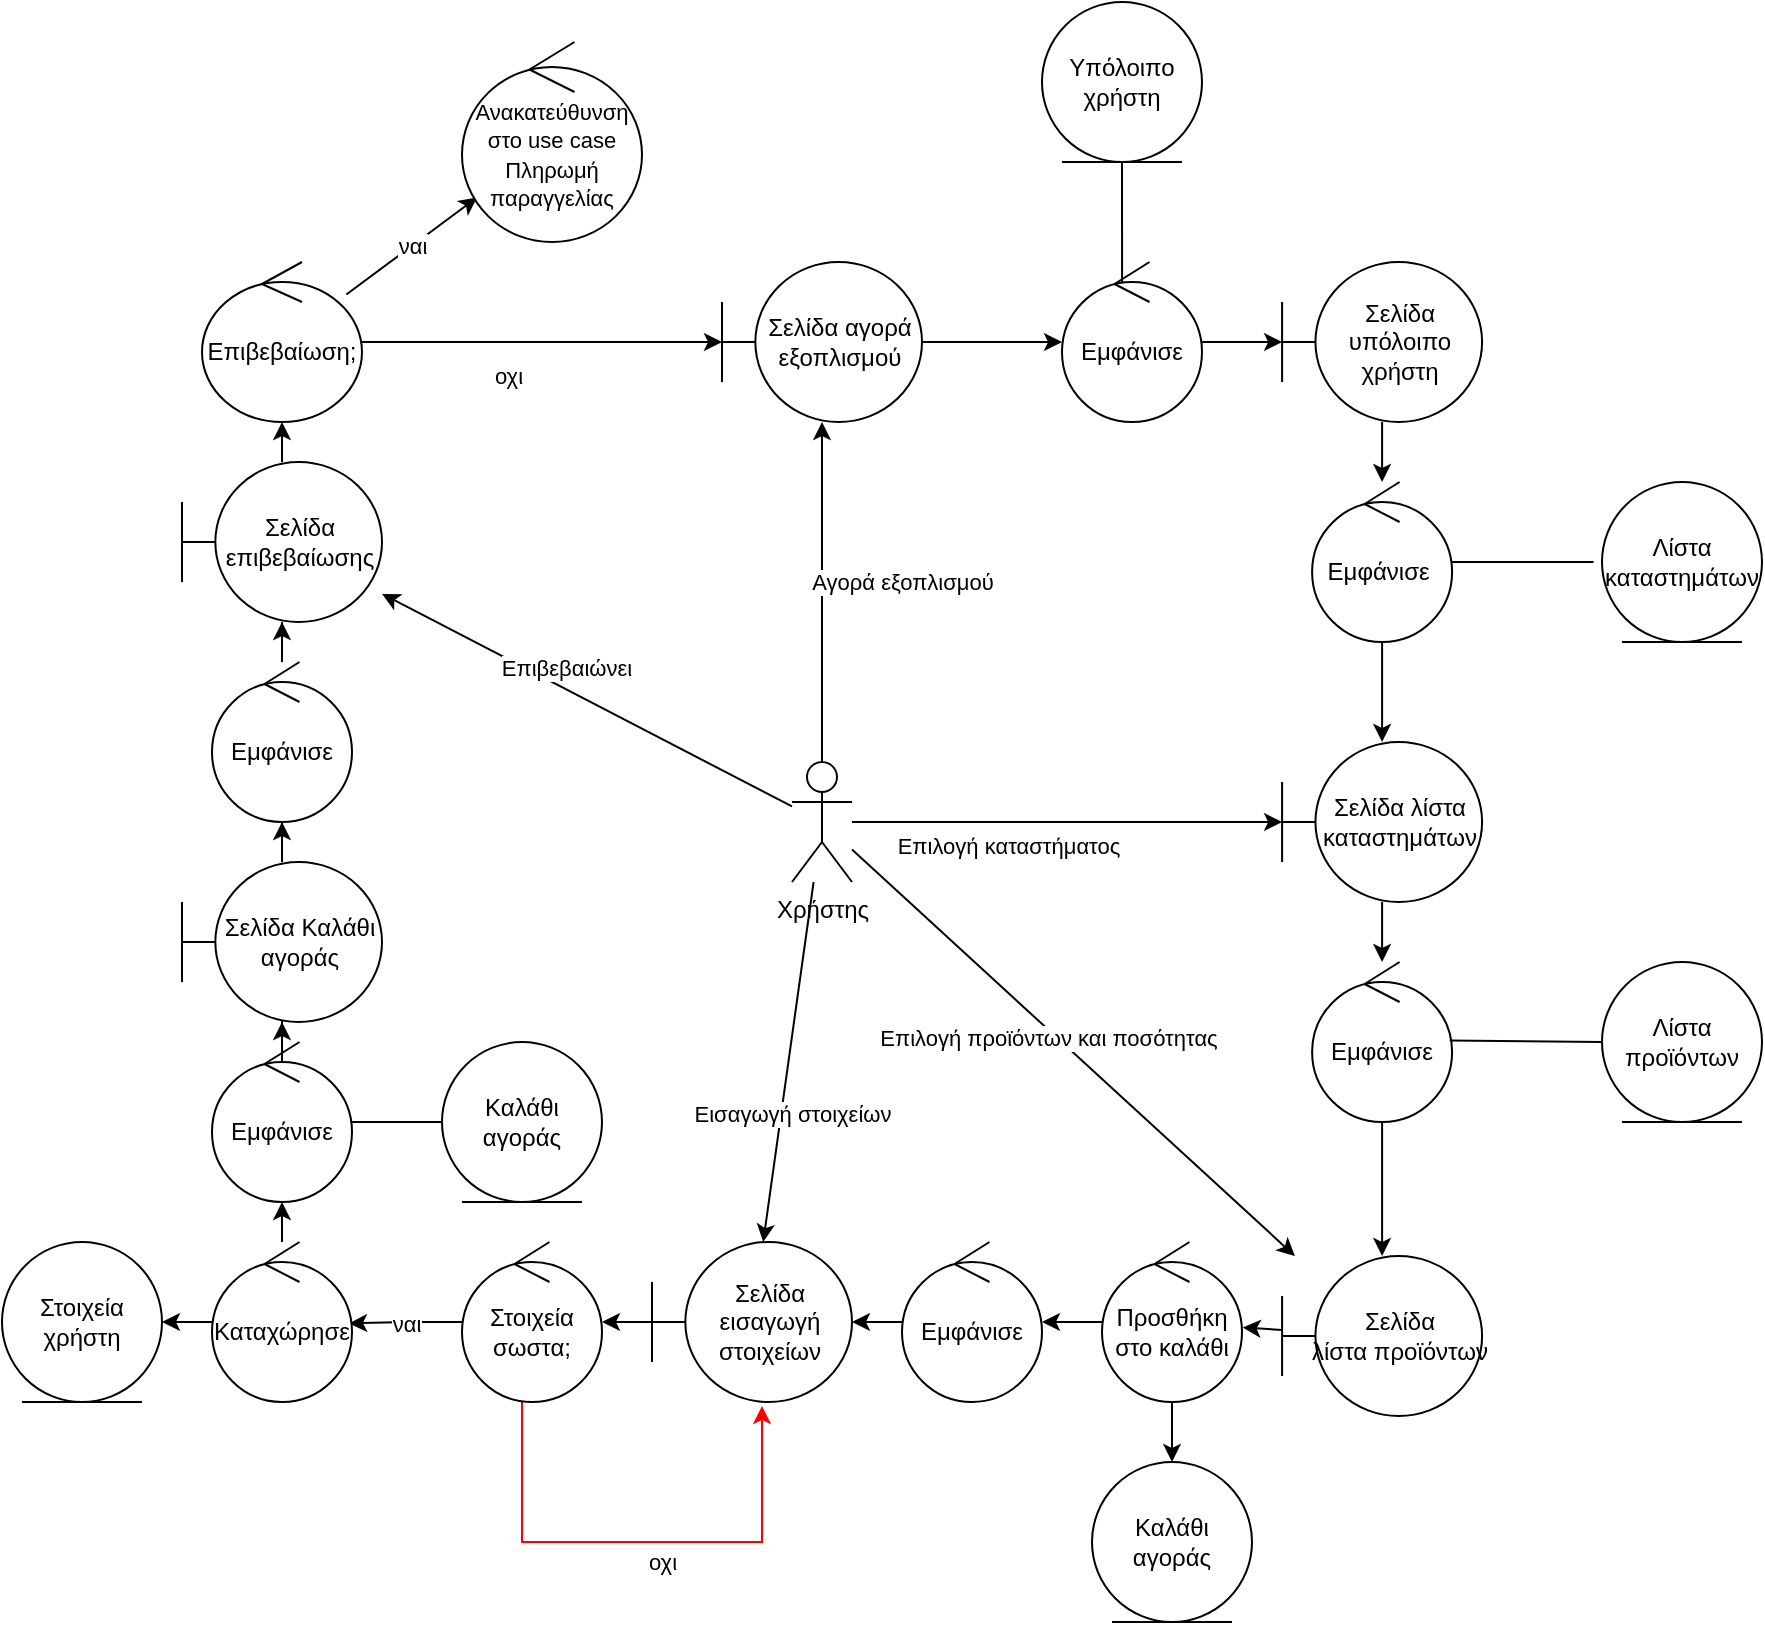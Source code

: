 <mxfile version="20.8.16" type="device"><diagram name="Σελίδα-1" id="FGW1QGgAFWrMdD9JjJ1D"><mxGraphModel dx="1418" dy="828" grid="1" gridSize="10" guides="1" tooltips="1" connect="1" arrows="1" fold="1" page="1" pageScale="1" pageWidth="1169" pageHeight="1654" math="0" shadow="0"><root><mxCell id="0"/><mxCell id="1" parent="0"/><mxCell id="D7mrrMedz6HR9OCFB-Vp-4" value="" style="rounded=0;orthogonalLoop=1;jettySize=auto;html=1;fillColor=#FF0000;strokeColor=#000000;fontColor=#000000;" parent="1" source="D7mrrMedz6HR9OCFB-Vp-1" target="D7mrrMedz6HR9OCFB-Vp-3" edge="1"><mxGeometry relative="1" as="geometry"/></mxCell><mxCell id="D7mrrMedz6HR9OCFB-Vp-5" value="&lt;font&gt;Αγορά εξοπλισμού&lt;/font&gt;" style="edgeLabel;html=1;align=center;verticalAlign=middle;resizable=0;points=[];fontColor=#000000;" parent="D7mrrMedz6HR9OCFB-Vp-4" vertex="1" connectable="0"><mxGeometry x="0.172" y="-4" relative="1" as="geometry"><mxPoint x="36" y="9" as="offset"/></mxGeometry></mxCell><mxCell id="D7mrrMedz6HR9OCFB-Vp-19" value="" style="edgeStyle=none;rounded=0;orthogonalLoop=1;jettySize=auto;html=1;fontColor=#000000;strokeColor=#000000;" parent="1" source="D7mrrMedz6HR9OCFB-Vp-1" target="D7mrrMedz6HR9OCFB-Vp-17" edge="1"><mxGeometry relative="1" as="geometry"/></mxCell><mxCell id="D7mrrMedz6HR9OCFB-Vp-20" value="Επιλογή καταστήματος" style="edgeLabel;html=1;align=center;verticalAlign=middle;resizable=0;points=[];fontColor=#000000;" parent="D7mrrMedz6HR9OCFB-Vp-19" vertex="1" connectable="0"><mxGeometry x="-0.275" y="-2" relative="1" as="geometry"><mxPoint y="10" as="offset"/></mxGeometry></mxCell><mxCell id="D7mrrMedz6HR9OCFB-Vp-25" value="" style="edgeStyle=none;rounded=0;orthogonalLoop=1;jettySize=auto;html=1;fontColor=#000000;strokeColor=#000000;" parent="1" source="D7mrrMedz6HR9OCFB-Vp-1" target="D7mrrMedz6HR9OCFB-Vp-23" edge="1"><mxGeometry relative="1" as="geometry"/></mxCell><mxCell id="D7mrrMedz6HR9OCFB-Vp-26" value="Επιλογή προϊόντων και ποσότητας" style="edgeLabel;html=1;align=center;verticalAlign=middle;resizable=0;points=[];fontColor=#000000;" parent="D7mrrMedz6HR9OCFB-Vp-25" vertex="1" connectable="0"><mxGeometry x="-0.101" y="-3" relative="1" as="geometry"><mxPoint as="offset"/></mxGeometry></mxCell><mxCell id="D7mrrMedz6HR9OCFB-Vp-30" value="" style="edgeStyle=none;rounded=0;orthogonalLoop=1;jettySize=auto;html=1;fontColor=#000000;strokeColor=#000000;" parent="1" source="D7mrrMedz6HR9OCFB-Vp-1" target="D7mrrMedz6HR9OCFB-Vp-29" edge="1"><mxGeometry relative="1" as="geometry"/></mxCell><mxCell id="D7mrrMedz6HR9OCFB-Vp-32" value="Εισαγωγή στοιχείων" style="edgeLabel;html=1;align=center;verticalAlign=middle;resizable=0;points=[];fontColor=#000000;" parent="D7mrrMedz6HR9OCFB-Vp-30" vertex="1" connectable="0"><mxGeometry x="-0.124" y="-2" relative="1" as="geometry"><mxPoint x="2" y="37" as="offset"/></mxGeometry></mxCell><mxCell id="D7mrrMedz6HR9OCFB-Vp-45" value="" style="edgeStyle=none;rounded=0;orthogonalLoop=1;jettySize=auto;html=1;fontColor=#000000;strokeColor=#000000;" parent="1" source="D7mrrMedz6HR9OCFB-Vp-1" target="D7mrrMedz6HR9OCFB-Vp-39" edge="1"><mxGeometry relative="1" as="geometry"/></mxCell><mxCell id="D7mrrMedz6HR9OCFB-Vp-46" value="Επιβεβαιώνει" style="edgeLabel;html=1;align=center;verticalAlign=middle;resizable=0;points=[];fontColor=#000000;" parent="D7mrrMedz6HR9OCFB-Vp-45" vertex="1" connectable="0"><mxGeometry x="0.397" y="-3" relative="1" as="geometry"><mxPoint x="29" y="8" as="offset"/></mxGeometry></mxCell><mxCell id="D7mrrMedz6HR9OCFB-Vp-1" value="Χρήστης" style="shape=umlActor;verticalLabelPosition=bottom;verticalAlign=top;html=1;outlineConnect=0;fontColor=#000000;" parent="1" vertex="1"><mxGeometry x="395" y="500" width="30" height="60" as="geometry"/></mxCell><mxCell id="D7mrrMedz6HR9OCFB-Vp-7" value="" style="rounded=0;orthogonalLoop=1;jettySize=auto;html=1;strokeColor=#000000;fontColor=#000000;" parent="1" source="D7mrrMedz6HR9OCFB-Vp-3" target="D7mrrMedz6HR9OCFB-Vp-6" edge="1"><mxGeometry relative="1" as="geometry"/></mxCell><mxCell id="D7mrrMedz6HR9OCFB-Vp-3" value="&lt;font&gt;Σελίδα αγορά εξοπλισμού&lt;/font&gt;" style="shape=umlBoundary;whiteSpace=wrap;html=1;strokeColor=#000000;fontColor=#000000;" parent="1" vertex="1"><mxGeometry x="360" y="250" width="100" height="80" as="geometry"/></mxCell><mxCell id="D7mrrMedz6HR9OCFB-Vp-14" value="" style="edgeStyle=none;rounded=0;orthogonalLoop=1;jettySize=auto;html=1;strokeColor=#000000;fontColor=#000000;" parent="1" source="D7mrrMedz6HR9OCFB-Vp-6" target="D7mrrMedz6HR9OCFB-Vp-10" edge="1"><mxGeometry relative="1" as="geometry"/></mxCell><mxCell id="D7mrrMedz6HR9OCFB-Vp-6" value="&lt;font&gt;Εμφάνισε&lt;/font&gt;" style="ellipse;shape=umlControl;whiteSpace=wrap;html=1;strokeColor=#000000;fontColor=#000000;" parent="1" vertex="1"><mxGeometry x="530" y="250" width="70" height="80" as="geometry"/></mxCell><mxCell id="D7mrrMedz6HR9OCFB-Vp-16" value="" style="edgeStyle=none;rounded=0;orthogonalLoop=1;jettySize=auto;html=1;strokeColor=#000000;fontColor=#000000;" parent="1" source="D7mrrMedz6HR9OCFB-Vp-10" target="D7mrrMedz6HR9OCFB-Vp-15" edge="1"><mxGeometry relative="1" as="geometry"/></mxCell><mxCell id="D7mrrMedz6HR9OCFB-Vp-10" value="&lt;font&gt;Σελίδα υπόλοιπο χρήστη&lt;/font&gt;" style="shape=umlBoundary;whiteSpace=wrap;html=1;strokeColor=#000000;fontColor=#000000;" parent="1" vertex="1"><mxGeometry x="640.05" y="250" width="100" height="80" as="geometry"/></mxCell><mxCell id="D7mrrMedz6HR9OCFB-Vp-18" value="" style="edgeStyle=none;rounded=0;orthogonalLoop=1;jettySize=auto;html=1;strokeColor=#000000;fontColor=#000000;" parent="1" source="D7mrrMedz6HR9OCFB-Vp-15" target="D7mrrMedz6HR9OCFB-Vp-17" edge="1"><mxGeometry relative="1" as="geometry"/></mxCell><mxCell id="D7mrrMedz6HR9OCFB-Vp-15" value="&lt;font&gt;Εμφάνισε&amp;nbsp;&lt;/font&gt;" style="ellipse;shape=umlControl;whiteSpace=wrap;html=1;strokeColor=#000000;fontColor=#000000;" parent="1" vertex="1"><mxGeometry x="655.05" y="360" width="70" height="80" as="geometry"/></mxCell><mxCell id="D7mrrMedz6HR9OCFB-Vp-22" value="" style="edgeStyle=none;rounded=0;orthogonalLoop=1;jettySize=auto;html=1;exitX=0.5;exitY=1;exitDx=0;exitDy=0;exitPerimeter=0;strokeColor=#000000;fontColor=#000000;" parent="1" source="D7mrrMedz6HR9OCFB-Vp-17" target="D7mrrMedz6HR9OCFB-Vp-21" edge="1"><mxGeometry relative="1" as="geometry"/></mxCell><mxCell id="D7mrrMedz6HR9OCFB-Vp-17" value="&lt;font&gt;Σελίδα λίστα καταστημάτων&lt;/font&gt;" style="shape=umlBoundary;whiteSpace=wrap;html=1;strokeColor=#000000;fontColor=#000000;" parent="1" vertex="1"><mxGeometry x="640.05" y="490" width="100" height="80" as="geometry"/></mxCell><mxCell id="D7mrrMedz6HR9OCFB-Vp-24" value="" style="edgeStyle=none;rounded=0;orthogonalLoop=1;jettySize=auto;html=1;strokeColor=#000000;fontColor=#000000;" parent="1" source="D7mrrMedz6HR9OCFB-Vp-21" target="D7mrrMedz6HR9OCFB-Vp-23" edge="1"><mxGeometry relative="1" as="geometry"/></mxCell><mxCell id="D7mrrMedz6HR9OCFB-Vp-21" value="Εμφάνισε" style="ellipse;shape=umlControl;whiteSpace=wrap;html=1;strokeColor=#000000;fontColor=#000000;" parent="1" vertex="1"><mxGeometry x="655.05" y="600" width="70" height="80" as="geometry"/></mxCell><mxCell id="D7mrrMedz6HR9OCFB-Vp-28" value="" style="edgeStyle=none;rounded=0;orthogonalLoop=1;jettySize=auto;html=1;strokeColor=#000000;entryX=1.005;entryY=0.535;entryDx=0;entryDy=0;entryPerimeter=0;fontColor=#000000;" parent="1" source="D7mrrMedz6HR9OCFB-Vp-23" target="clKJnoHxOzagXjwGChe--2" edge="1"><mxGeometry relative="1" as="geometry"><mxPoint x="619.996" y="782.219" as="targetPoint"/></mxGeometry></mxCell><mxCell id="D7mrrMedz6HR9OCFB-Vp-23" value="&lt;font&gt;Σελίδα λίστα&amp;nbsp;προϊόντων&lt;/font&gt;" style="shape=umlBoundary;whiteSpace=wrap;html=1;strokeColor=#000000;fontColor=#000000;" parent="1" vertex="1"><mxGeometry x="640.05" y="747" width="100" height="80" as="geometry"/></mxCell><mxCell id="D7mrrMedz6HR9OCFB-Vp-31" value="" style="edgeStyle=none;rounded=0;orthogonalLoop=1;jettySize=auto;html=1;strokeColor=#000000;fontColor=#000000;" parent="1" source="D7mrrMedz6HR9OCFB-Vp-27" target="D7mrrMedz6HR9OCFB-Vp-29" edge="1"><mxGeometry relative="1" as="geometry"><mxPoint x="460" y="780" as="targetPoint"/><Array as="points"><mxPoint x="470" y="780"/></Array></mxGeometry></mxCell><mxCell id="D7mrrMedz6HR9OCFB-Vp-27" value="&lt;font&gt;Εμφάνισε&lt;/font&gt;" style="ellipse;shape=umlControl;whiteSpace=wrap;html=1;strokeColor=#000000;fontColor=#000000;" parent="1" vertex="1"><mxGeometry x="450" y="740" width="70" height="80" as="geometry"/></mxCell><mxCell id="D7mrrMedz6HR9OCFB-Vp-34" value="" style="edgeStyle=none;rounded=0;orthogonalLoop=1;jettySize=auto;html=1;strokeColor=#000000;fontColor=#000000;" parent="1" source="D7mrrMedz6HR9OCFB-Vp-29" target="D7mrrMedz6HR9OCFB-Vp-33" edge="1"><mxGeometry relative="1" as="geometry"/></mxCell><mxCell id="D7mrrMedz6HR9OCFB-Vp-29" value="&lt;font&gt;Σελίδα εισαγωγή στοιχείων&lt;/font&gt;" style="shape=umlBoundary;whiteSpace=wrap;html=1;strokeColor=#000000;fontColor=#000000;" parent="1" vertex="1"><mxGeometry x="325" y="740" width="100" height="80" as="geometry"/></mxCell><mxCell id="D7mrrMedz6HR9OCFB-Vp-35" style="edgeStyle=orthogonalEdgeStyle;rounded=0;orthogonalLoop=1;jettySize=auto;html=1;entryX=0.544;entryY=1.025;entryDx=0;entryDy=0;entryPerimeter=0;fontColor=#000000;strokeColor=#FF0000;" parent="1" source="D7mrrMedz6HR9OCFB-Vp-33" target="D7mrrMedz6HR9OCFB-Vp-29" edge="1"><mxGeometry relative="1" as="geometry"><Array as="points"><mxPoint x="260" y="890"/><mxPoint x="380" y="890"/><mxPoint x="380" y="822"/></Array></mxGeometry></mxCell><mxCell id="D7mrrMedz6HR9OCFB-Vp-36" value="οχι" style="edgeLabel;html=1;align=center;verticalAlign=middle;resizable=0;points=[];fontColor=#000000;" parent="D7mrrMedz6HR9OCFB-Vp-35" vertex="1" connectable="0"><mxGeometry x="0.082" y="-1" relative="1" as="geometry"><mxPoint y="9" as="offset"/></mxGeometry></mxCell><mxCell id="D7mrrMedz6HR9OCFB-Vp-38" value="&lt;font&gt;ναι&lt;/font&gt;" style="edgeStyle=orthogonalEdgeStyle;rounded=0;orthogonalLoop=1;jettySize=auto;html=1;strokeColor=#000000;entryX=0.979;entryY=0.509;entryDx=0;entryDy=0;entryPerimeter=0;fontColor=#000000;" parent="1" source="D7mrrMedz6HR9OCFB-Vp-33" target="7Z9PGxr5iKdYBE7yg34v-6" edge="1"><mxGeometry relative="1" as="geometry"><mxPoint x="210" y="750" as="targetPoint"/></mxGeometry></mxCell><mxCell id="D7mrrMedz6HR9OCFB-Vp-33" value="&lt;font&gt;Στοιχεία σωστα;&lt;/font&gt;" style="ellipse;shape=umlControl;whiteSpace=wrap;html=1;strokeColor=#000000;fontColor=#000000;" parent="1" vertex="1"><mxGeometry x="230" y="740" width="70" height="80" as="geometry"/></mxCell><mxCell id="7Z9PGxr5iKdYBE7yg34v-5" value="" style="edgeStyle=orthogonalEdgeStyle;rounded=0;orthogonalLoop=1;jettySize=auto;html=1;fontColor=#000000;strokeColor=#000000;" parent="1" source="D7mrrMedz6HR9OCFB-Vp-37" target="clKJnoHxOzagXjwGChe--5" edge="1"><mxGeometry relative="1" as="geometry"/></mxCell><mxCell id="D7mrrMedz6HR9OCFB-Vp-37" value="&lt;font&gt;Εμφάνισε&lt;/font&gt;" style="ellipse;shape=umlControl;whiteSpace=wrap;html=1;strokeColor=#000000;fontColor=#000000;" parent="1" vertex="1"><mxGeometry x="105" y="640" width="70" height="80" as="geometry"/></mxCell><mxCell id="D7mrrMedz6HR9OCFB-Vp-42" value="" style="rounded=0;orthogonalLoop=1;jettySize=auto;html=1;strokeColor=#000000;fontColor=#000000;" parent="1" source="D7mrrMedz6HR9OCFB-Vp-39" target="D7mrrMedz6HR9OCFB-Vp-41" edge="1"><mxGeometry relative="1" as="geometry"/></mxCell><mxCell id="D7mrrMedz6HR9OCFB-Vp-39" value="&lt;font&gt;Σελίδα επιβεβαίωσης&lt;/font&gt;" style="shape=umlBoundary;whiteSpace=wrap;html=1;strokeColor=#000000;fontColor=#000000;" parent="1" vertex="1"><mxGeometry x="90" y="350" width="100" height="80" as="geometry"/></mxCell><mxCell id="D7mrrMedz6HR9OCFB-Vp-43" value="" style="edgeStyle=none;rounded=0;orthogonalLoop=1;jettySize=auto;html=1;fontColor=#000000;strokeColor=#000000;" parent="1" source="D7mrrMedz6HR9OCFB-Vp-41" target="D7mrrMedz6HR9OCFB-Vp-3" edge="1"><mxGeometry relative="1" as="geometry"/></mxCell><mxCell id="D7mrrMedz6HR9OCFB-Vp-44" value="οχι" style="edgeLabel;html=1;align=center;verticalAlign=middle;resizable=0;points=[];fontColor=#000000;" parent="D7mrrMedz6HR9OCFB-Vp-43" vertex="1" connectable="0"><mxGeometry x="-0.208" relative="1" as="geometry"><mxPoint x="1" y="17" as="offset"/></mxGeometry></mxCell><mxCell id="D7mrrMedz6HR9OCFB-Vp-48" value="" style="edgeStyle=none;rounded=0;orthogonalLoop=1;jettySize=auto;html=1;fontColor=#000000;" parent="1" edge="1"><mxGeometry relative="1" as="geometry"><mxPoint x="148.002" y="320.07" as="sourcePoint"/><mxPoint x="148.889" y="320.0" as="targetPoint"/></mxGeometry></mxCell><mxCell id="clKJnoHxOzagXjwGChe--10" value="ναι" style="rounded=0;orthogonalLoop=1;jettySize=auto;html=1;strokeColor=#000000;fontColor=#000000;fillColor=#FF0000;" parent="1" source="D7mrrMedz6HR9OCFB-Vp-41" target="clKJnoHxOzagXjwGChe--9" edge="1"><mxGeometry relative="1" as="geometry"/></mxCell><mxCell id="D7mrrMedz6HR9OCFB-Vp-41" value="&lt;font&gt;Επιβεβαίωση;&lt;/font&gt;" style="ellipse;shape=umlControl;whiteSpace=wrap;html=1;strokeColor=#000000;fontColor=#000000;" parent="1" vertex="1"><mxGeometry x="100" y="250" width="80" height="80" as="geometry"/></mxCell><mxCell id="clKJnoHxOzagXjwGChe--1" value="Καλάθι αγοράς" style="ellipse;shape=umlEntity;whiteSpace=wrap;html=1;strokeColor=#000000;fontColor=#000000;" parent="1" vertex="1"><mxGeometry x="545" y="850" width="80" height="80" as="geometry"/></mxCell><mxCell id="clKJnoHxOzagXjwGChe--3" value="" style="edgeStyle=orthogonalEdgeStyle;rounded=0;orthogonalLoop=1;jettySize=auto;html=1;strokeColor=#000000;fontColor=#000000;fillColor=#FF0000;" parent="1" source="clKJnoHxOzagXjwGChe--2" target="D7mrrMedz6HR9OCFB-Vp-27" edge="1"><mxGeometry relative="1" as="geometry"/></mxCell><mxCell id="clKJnoHxOzagXjwGChe--4" value="" style="edgeStyle=orthogonalEdgeStyle;rounded=0;orthogonalLoop=1;jettySize=auto;html=1;strokeColor=#000000;fontColor=#000000;fillColor=#FF0000;" parent="1" source="clKJnoHxOzagXjwGChe--2" target="clKJnoHxOzagXjwGChe--1" edge="1"><mxGeometry relative="1" as="geometry"/></mxCell><mxCell id="clKJnoHxOzagXjwGChe--2" value="Προσθήκη στο καλάθι" style="ellipse;shape=umlControl;whiteSpace=wrap;html=1;strokeColor=#000000;fontColor=#000000;" parent="1" vertex="1"><mxGeometry x="550" y="740" width="70" height="80" as="geometry"/></mxCell><mxCell id="clKJnoHxOzagXjwGChe--7" value="" style="edgeStyle=orthogonalEdgeStyle;rounded=0;orthogonalLoop=1;jettySize=auto;html=1;strokeColor=#000000;fontColor=#000000;fillColor=#FF0000;" parent="1" source="clKJnoHxOzagXjwGChe--5" target="clKJnoHxOzagXjwGChe--6" edge="1"><mxGeometry relative="1" as="geometry"/></mxCell><mxCell id="clKJnoHxOzagXjwGChe--5" value="Σελίδα Καλάθι αγοράς" style="shape=umlBoundary;whiteSpace=wrap;html=1;strokeColor=#000000;fontColor=#000000;" parent="1" vertex="1"><mxGeometry x="90" y="550" width="100" height="80" as="geometry"/></mxCell><mxCell id="clKJnoHxOzagXjwGChe--8" value="" style="edgeStyle=orthogonalEdgeStyle;rounded=0;orthogonalLoop=1;jettySize=auto;html=1;strokeColor=#000000;fontColor=#000000;fillColor=#FF0000;" parent="1" source="clKJnoHxOzagXjwGChe--6" target="D7mrrMedz6HR9OCFB-Vp-39" edge="1"><mxGeometry relative="1" as="geometry"/></mxCell><mxCell id="clKJnoHxOzagXjwGChe--6" value="Εμφάνισε" style="ellipse;shape=umlControl;whiteSpace=wrap;html=1;strokeColor=#000000;fontColor=#000000;" parent="1" vertex="1"><mxGeometry x="105" y="450" width="70" height="80" as="geometry"/></mxCell><mxCell id="clKJnoHxOzagXjwGChe--9" value="&lt;font style=&quot;font-size: 11px;&quot;&gt;Ανακατεύθυνση στο use case Πληρωμή παραγγελίας&lt;/font&gt;" style="ellipse;shape=umlControl;whiteSpace=wrap;html=1;strokeColor=#000000;fontColor=#000000;" parent="1" vertex="1"><mxGeometry x="230" y="140" width="90" height="100" as="geometry"/></mxCell><mxCell id="7Z9PGxr5iKdYBE7yg34v-1" value="Υπόλοιπο χρήστη" style="ellipse;shape=umlEntity;whiteSpace=wrap;html=1;fontColor=#000000;strokeColor=#000000;" parent="1" vertex="1"><mxGeometry x="520" y="120" width="80" height="80" as="geometry"/></mxCell><mxCell id="7Z9PGxr5iKdYBE7yg34v-2" value="Λίστα καταστημάτων" style="ellipse;shape=umlEntity;whiteSpace=wrap;html=1;fontColor=#000000;strokeColor=#000000;" parent="1" vertex="1"><mxGeometry x="800" y="360" width="80" height="80" as="geometry"/></mxCell><mxCell id="7Z9PGxr5iKdYBE7yg34v-3" value="Λίστα προϊόντων" style="ellipse;shape=umlEntity;whiteSpace=wrap;html=1;fontColor=#000000;strokeColor=#000000;" parent="1" vertex="1"><mxGeometry x="800" y="600" width="80" height="80" as="geometry"/></mxCell><mxCell id="7Z9PGxr5iKdYBE7yg34v-4" value="Στοιχεία χρήστη" style="ellipse;shape=umlEntity;whiteSpace=wrap;html=1;fontColor=#000000;strokeColor=#000000;" parent="1" vertex="1"><mxGeometry y="740" width="80" height="80" as="geometry"/></mxCell><mxCell id="7Z9PGxr5iKdYBE7yg34v-7" value="" style="edgeStyle=orthogonalEdgeStyle;rounded=0;orthogonalLoop=1;jettySize=auto;html=1;fontColor=#000000;strokeColor=#000000;" parent="1" source="7Z9PGxr5iKdYBE7yg34v-6" edge="1"><mxGeometry relative="1" as="geometry"><mxPoint x="140" y="720" as="targetPoint"/></mxGeometry></mxCell><mxCell id="7Z9PGxr5iKdYBE7yg34v-8" value="" style="edgeStyle=orthogonalEdgeStyle;rounded=0;orthogonalLoop=1;jettySize=auto;html=1;endArrow=classic;endFill=1;fontColor=#000000;strokeColor=#000000;" parent="1" source="7Z9PGxr5iKdYBE7yg34v-6" target="7Z9PGxr5iKdYBE7yg34v-4" edge="1"><mxGeometry relative="1" as="geometry"/></mxCell><mxCell id="7Z9PGxr5iKdYBE7yg34v-6" value="Καταχώρησε" style="ellipse;shape=umlControl;whiteSpace=wrap;html=1;fontColor=#000000;strokeColor=#000000;" parent="1" vertex="1"><mxGeometry x="105" y="740" width="70" height="80" as="geometry"/></mxCell><mxCell id="7Z9PGxr5iKdYBE7yg34v-9" value="" style="endArrow=none;html=1;rounded=0;entryX=0;entryY=0.5;entryDx=0;entryDy=0;exitX=0.983;exitY=0.49;exitDx=0;exitDy=0;exitPerimeter=0;fontColor=#000000;strokeColor=#000000;" parent="1" source="D7mrrMedz6HR9OCFB-Vp-21" target="7Z9PGxr5iKdYBE7yg34v-3" edge="1"><mxGeometry width="50" height="50" relative="1" as="geometry"><mxPoint x="730" y="640" as="sourcePoint"/><mxPoint x="790" y="590" as="targetPoint"/></mxGeometry></mxCell><mxCell id="7Z9PGxr5iKdYBE7yg34v-10" value="" style="endArrow=none;html=1;rounded=0;fontColor=#000000;strokeColor=#000000;" parent="1" source="D7mrrMedz6HR9OCFB-Vp-15" edge="1"><mxGeometry width="50" height="50" relative="1" as="geometry"><mxPoint x="725.05" y="450" as="sourcePoint"/><mxPoint x="795.761" y="400" as="targetPoint"/></mxGeometry></mxCell><mxCell id="7Z9PGxr5iKdYBE7yg34v-11" value="" style="endArrow=none;html=1;rounded=0;exitX=0.429;exitY=0.125;exitDx=0;exitDy=0;exitPerimeter=0;fontColor=#000000;strokeColor=#000000;" parent="1" source="D7mrrMedz6HR9OCFB-Vp-6" edge="1"><mxGeometry width="50" height="50" relative="1" as="geometry"><mxPoint x="510" y="250" as="sourcePoint"/><mxPoint x="560" y="200" as="targetPoint"/></mxGeometry></mxCell><mxCell id="7Z9PGxr5iKdYBE7yg34v-12" value="Καλάθι αγοράς" style="ellipse;shape=umlEntity;whiteSpace=wrap;html=1;strokeColor=#000000;fontColor=#000000;" parent="1" vertex="1"><mxGeometry x="220" y="640" width="80" height="80" as="geometry"/></mxCell><mxCell id="7Z9PGxr5iKdYBE7yg34v-13" value="" style="endArrow=none;html=1;rounded=0;fontColor=#000000;strokeColor=#000000;" parent="1" edge="1"><mxGeometry width="50" height="50" relative="1" as="geometry"><mxPoint x="175" y="680" as="sourcePoint"/><mxPoint x="220" y="680" as="targetPoint"/></mxGeometry></mxCell></root></mxGraphModel></diagram></mxfile>